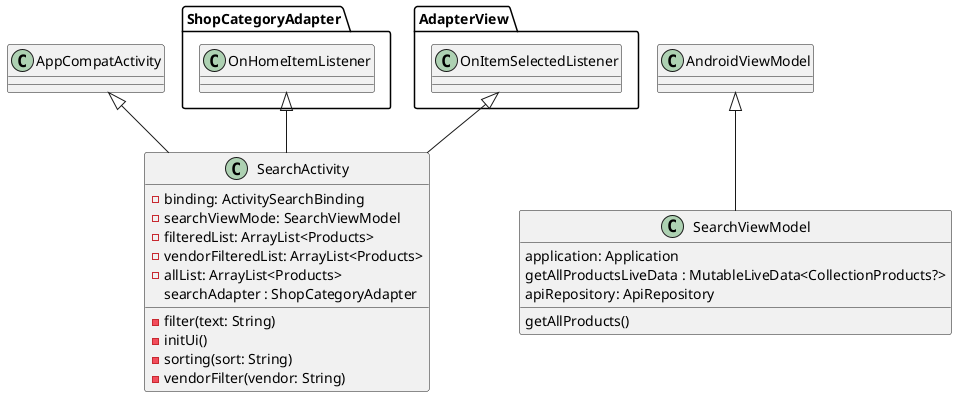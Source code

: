 @startuml
class SearchActivity extends AppCompatActivity , ShopCategoryAdapter.OnHomeItemListener , AdapterView.OnItemSelectedListener{
   - binding: ActivitySearchBinding
    - searchViewMode: SearchViewModel
    - filteredList: ArrayList<Products>
    - vendorFilteredList: ArrayList<Products>
    - allList: ArrayList<Products>
     searchAdapter : ShopCategoryAdapter
    -filter(text: String)
    - initUi()
    -sorting(sort: String)
    -vendorFilter(vendor: String)
   }

   class SearchViewModel extends AndroidViewModel {
   application: Application
        getAllProductsLiveData : MutableLiveData<CollectionProducts?>
        apiRepository: ApiRepository

        getAllProducts()
   }

@enduml